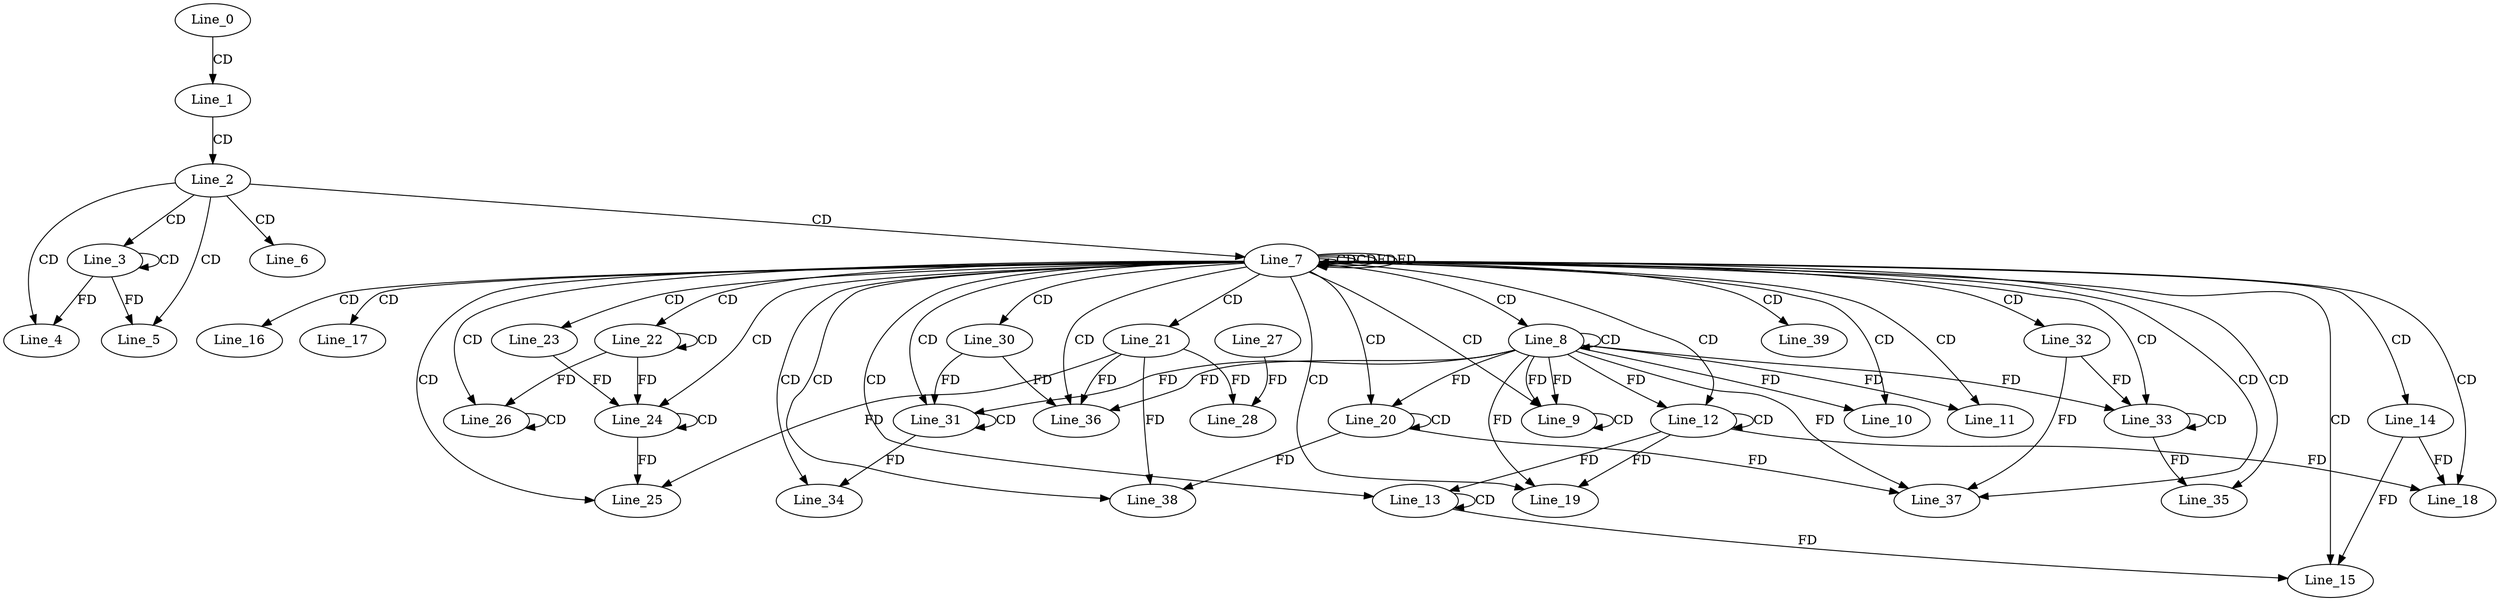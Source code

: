 digraph G {
  Line_0;
  Line_1;
  Line_2;
  Line_3;
  Line_3;
  Line_4;
  Line_5;
  Line_6;
  Line_7;
  Line_7;
  Line_7;
  Line_8;
  Line_8;
  Line_9;
  Line_9;
  Line_10;
  Line_11;
  Line_12;
  Line_12;
  Line_13;
  Line_13;
  Line_14;
  Line_15;
  Line_16;
  Line_17;
  Line_18;
  Line_19;
  Line_20;
  Line_20;
  Line_21;
  Line_22;
  Line_22;
  Line_23;
  Line_24;
  Line_24;
  Line_24;
  Line_24;
  Line_24;
  Line_25;
  Line_25;
  Line_26;
  Line_26;
  Line_28;
  Line_27;
  Line_28;
  Line_30;
  Line_31;
  Line_31;
  Line_32;
  Line_33;
  Line_33;
  Line_34;
  Line_35;
  Line_36;
  Line_36;
  Line_36;
  Line_37;
  Line_37;
  Line_37;
  Line_38;
  Line_38;
  Line_38;
  Line_39;
  Line_0 -> Line_1 [ label="CD" ];
  Line_1 -> Line_2 [ label="CD" ];
  Line_2 -> Line_3 [ label="CD" ];
  Line_3 -> Line_3 [ label="CD" ];
  Line_2 -> Line_4 [ label="CD" ];
  Line_3 -> Line_4 [ label="FD" ];
  Line_2 -> Line_5 [ label="CD" ];
  Line_3 -> Line_5 [ label="FD" ];
  Line_2 -> Line_6 [ label="CD" ];
  Line_2 -> Line_7 [ label="CD" ];
  Line_7 -> Line_7 [ label="CD" ];
  Line_7 -> Line_7 [ label="CD" ];
  Line_7 -> Line_7 [ label="FD" ];
  Line_7 -> Line_8 [ label="CD" ];
  Line_8 -> Line_8 [ label="CD" ];
  Line_7 -> Line_9 [ label="CD" ];
  Line_8 -> Line_9 [ label="FD" ];
  Line_9 -> Line_9 [ label="CD" ];
  Line_8 -> Line_9 [ label="FD" ];
  Line_7 -> Line_10 [ label="CD" ];
  Line_8 -> Line_10 [ label="FD" ];
  Line_7 -> Line_11 [ label="CD" ];
  Line_8 -> Line_11 [ label="FD" ];
  Line_7 -> Line_12 [ label="CD" ];
  Line_12 -> Line_12 [ label="CD" ];
  Line_8 -> Line_12 [ label="FD" ];
  Line_7 -> Line_13 [ label="CD" ];
  Line_13 -> Line_13 [ label="CD" ];
  Line_12 -> Line_13 [ label="FD" ];
  Line_7 -> Line_14 [ label="CD" ];
  Line_7 -> Line_15 [ label="CD" ];
  Line_13 -> Line_15 [ label="FD" ];
  Line_14 -> Line_15 [ label="FD" ];
  Line_7 -> Line_16 [ label="CD" ];
  Line_7 -> Line_17 [ label="CD" ];
  Line_7 -> Line_18 [ label="CD" ];
  Line_12 -> Line_18 [ label="FD" ];
  Line_14 -> Line_18 [ label="FD" ];
  Line_7 -> Line_19 [ label="CD" ];
  Line_8 -> Line_19 [ label="FD" ];
  Line_12 -> Line_19 [ label="FD" ];
  Line_7 -> Line_20 [ label="CD" ];
  Line_20 -> Line_20 [ label="CD" ];
  Line_8 -> Line_20 [ label="FD" ];
  Line_7 -> Line_21 [ label="CD" ];
  Line_7 -> Line_22 [ label="CD" ];
  Line_22 -> Line_22 [ label="CD" ];
  Line_7 -> Line_23 [ label="CD" ];
  Line_7 -> Line_24 [ label="CD" ];
  Line_24 -> Line_24 [ label="CD" ];
  Line_23 -> Line_24 [ label="FD" ];
  Line_22 -> Line_24 [ label="FD" ];
  Line_7 -> Line_25 [ label="CD" ];
  Line_21 -> Line_25 [ label="FD" ];
  Line_24 -> Line_25 [ label="FD" ];
  Line_7 -> Line_26 [ label="CD" ];
  Line_26 -> Line_26 [ label="CD" ];
  Line_22 -> Line_26 [ label="FD" ];
  Line_21 -> Line_28 [ label="FD" ];
  Line_27 -> Line_28 [ label="FD" ];
  Line_7 -> Line_30 [ label="CD" ];
  Line_7 -> Line_31 [ label="CD" ];
  Line_31 -> Line_31 [ label="CD" ];
  Line_8 -> Line_31 [ label="FD" ];
  Line_30 -> Line_31 [ label="FD" ];
  Line_7 -> Line_32 [ label="CD" ];
  Line_7 -> Line_33 [ label="CD" ];
  Line_33 -> Line_33 [ label="CD" ];
  Line_8 -> Line_33 [ label="FD" ];
  Line_32 -> Line_33 [ label="FD" ];
  Line_7 -> Line_34 [ label="CD" ];
  Line_31 -> Line_34 [ label="FD" ];
  Line_7 -> Line_35 [ label="CD" ];
  Line_33 -> Line_35 [ label="FD" ];
  Line_7 -> Line_36 [ label="CD" ];
  Line_21 -> Line_36 [ label="FD" ];
  Line_30 -> Line_36 [ label="FD" ];
  Line_8 -> Line_36 [ label="FD" ];
  Line_7 -> Line_37 [ label="CD" ];
  Line_20 -> Line_37 [ label="FD" ];
  Line_32 -> Line_37 [ label="FD" ];
  Line_8 -> Line_37 [ label="FD" ];
  Line_7 -> Line_38 [ label="CD" ];
  Line_20 -> Line_38 [ label="FD" ];
  Line_21 -> Line_38 [ label="FD" ];
  Line_7 -> Line_39 [ label="CD" ];
  Line_7 -> Line_7 [ label="FD" ];
}
